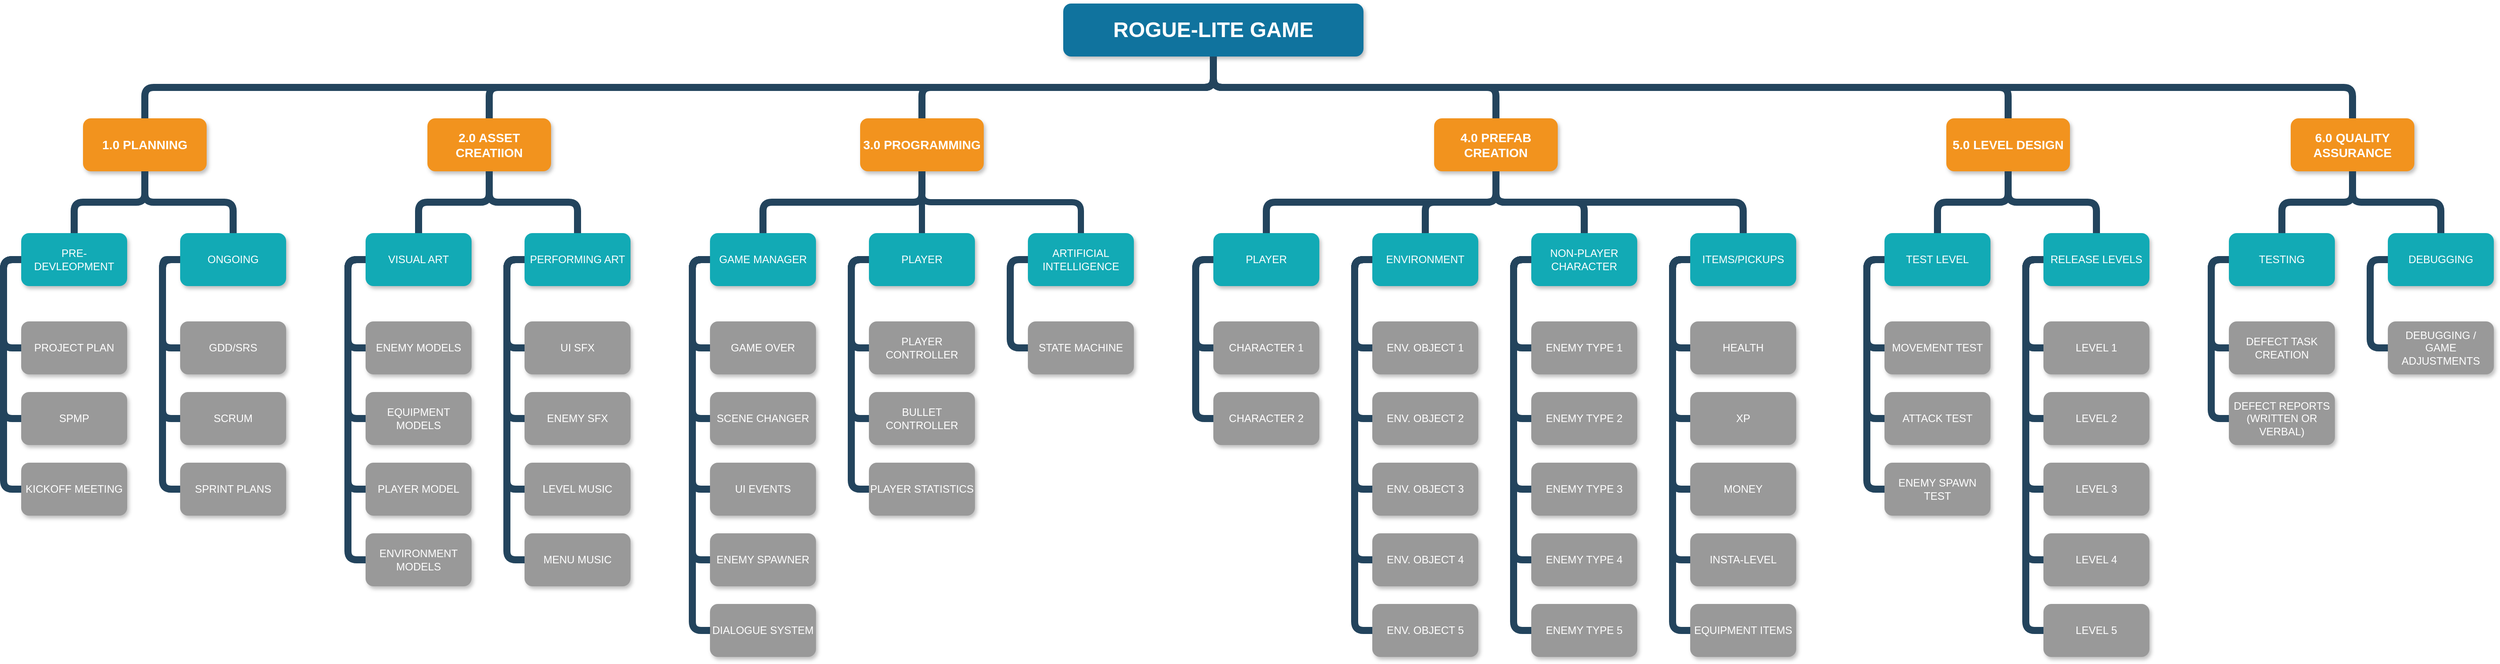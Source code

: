 <mxfile version="20.8.16" type="device"><diagram name="Page-1" id="64c3da0e-402f-94eb-ee01-a36477274f13"><mxGraphModel dx="2868" dy="1688" grid="1" gridSize="10" guides="1" tooltips="1" connect="1" arrows="1" fold="1" page="1" pageScale="1" pageWidth="1169" pageHeight="826" background="none" math="0" shadow="0"><root><mxCell id="0"/><mxCell id="1" parent="0"/><mxCell id="2" value="ROGUE-LITE GAME" style="whiteSpace=wrap;rounded=1;shadow=1;fillColor=#10739E;strokeColor=none;fontColor=#FFFFFF;fontStyle=1;fontSize=24;" parent="1" vertex="1"><mxGeometry x="1270" y="40" width="340" height="60" as="geometry"/></mxCell><mxCell id="3" value="1.0 PLANNING" style="whiteSpace=wrap;rounded=1;fillColor=#F2931E;strokeColor=none;shadow=1;fontColor=#FFFFFF;fontStyle=1;fontSize=14;" parent="1" vertex="1"><mxGeometry x="160" y="170.0" width="140" height="60" as="geometry"/></mxCell><mxCell id="4" value="2.0 ASSET CREATIION" style="whiteSpace=wrap;rounded=1;fillColor=#F2931E;strokeColor=none;shadow=1;fontColor=#FFFFFF;fontStyle=1;fontSize=14;" parent="1" vertex="1"><mxGeometry x="550" y="170.0" width="140" height="60" as="geometry"/></mxCell><mxCell id="5" value="6.0 QUALITY ASSURANCE" style="whiteSpace=wrap;rounded=1;fillColor=#F2931E;strokeColor=none;shadow=1;fontColor=#FFFFFF;fontStyle=1;fontSize=14;" parent="1" vertex="1"><mxGeometry x="2660" y="170.0" width="140" height="60" as="geometry"/></mxCell><mxCell id="6" value="3.0 PROGRAMMING" style="whiteSpace=wrap;rounded=1;fillColor=#F2931E;strokeColor=none;shadow=1;fontColor=#FFFFFF;fontStyle=1;fontSize=14;" parent="1" vertex="1"><mxGeometry x="1040" y="170.0" width="140" height="60" as="geometry"/></mxCell><mxCell id="7" value="4.0 PREFAB CREATION" style="whiteSpace=wrap;rounded=1;fillColor=#F2931E;strokeColor=none;shadow=1;fontColor=#FFFFFF;fontStyle=1;fontSize=14;" parent="1" vertex="1"><mxGeometry x="1690" y="170.0" width="140" height="60" as="geometry"/></mxCell><mxCell id="8" value="5.0 LEVEL DESIGN" style="whiteSpace=wrap;rounded=1;fillColor=#F2931E;strokeColor=none;shadow=1;fontColor=#FFFFFF;fontStyle=1;fontSize=14;" parent="1" vertex="1"><mxGeometry x="2270" y="170.0" width="140" height="60" as="geometry"/></mxCell><mxCell id="10" value="PRE-DEVLEOPMENT" style="whiteSpace=wrap;rounded=1;fillColor=#12AAB5;strokeColor=none;shadow=1;fontColor=#FFFFFF;" parent="1" vertex="1"><mxGeometry x="90" y="300.0" width="120" height="60" as="geometry"/></mxCell><mxCell id="12" value="ONGOING" style="whiteSpace=wrap;rounded=1;fillColor=#12AAB5;strokeColor=none;shadow=1;fontColor=#FFFFFF;" parent="1" vertex="1"><mxGeometry x="270" y="300.0" width="120" height="60" as="geometry"/></mxCell><mxCell id="23" value="PROJECT PLAN" style="whiteSpace=wrap;rounded=1;fillColor=#999999;strokeColor=none;shadow=1;fontColor=#FFFFFF;fontStyle=0;" parent="1" vertex="1"><mxGeometry x="90.0" y="400.0" width="120" height="60" as="geometry"/></mxCell><mxCell id="24" value="SPMP" style="whiteSpace=wrap;rounded=1;fillColor=#999999;strokeColor=none;shadow=1;fontColor=#FFFFFF;fontStyle=0;" parent="1" vertex="1"><mxGeometry x="90.0" y="480.0" width="120" height="60" as="geometry"/></mxCell><mxCell id="25" value="KICKOFF MEETING" style="whiteSpace=wrap;rounded=1;fillColor=#999999;strokeColor=none;shadow=1;fontColor=#FFFFFF;fontStyle=0;" parent="1" vertex="1"><mxGeometry x="90.0" y="560.0" width="120" height="60" as="geometry"/></mxCell><mxCell id="38" value="GDD/SRS" style="whiteSpace=wrap;rounded=1;fillColor=#999999;strokeColor=none;shadow=1;fontColor=#FFFFFF;fontStyle=0;" parent="1" vertex="1"><mxGeometry x="270.0" y="400.0" width="120" height="60" as="geometry"/></mxCell><mxCell id="39" value="SCRUM" style="whiteSpace=wrap;rounded=1;fillColor=#999999;strokeColor=none;shadow=1;fontColor=#FFFFFF;fontStyle=0;" parent="1" vertex="1"><mxGeometry x="270.0" y="480.0" width="120" height="60" as="geometry"/></mxCell><mxCell id="40" value="SPRINT PLANS" style="whiteSpace=wrap;rounded=1;fillColor=#999999;strokeColor=none;shadow=1;fontColor=#FFFFFF;fontStyle=0;" parent="1" vertex="1"><mxGeometry x="270.0" y="560.0" width="120" height="60" as="geometry"/></mxCell><mxCell id="43" value="VISUAL ART" style="whiteSpace=wrap;rounded=1;fillColor=#12AAB5;strokeColor=none;shadow=1;fontColor=#FFFFFF;" parent="1" vertex="1"><mxGeometry x="480.0" y="300.0" width="120" height="60" as="geometry"/></mxCell><mxCell id="44" value="PERFORMING ART" style="whiteSpace=wrap;rounded=1;fillColor=#12AAB5;strokeColor=none;shadow=1;fontColor=#FFFFFF;" parent="1" vertex="1"><mxGeometry x="660.0" y="300.0" width="120" height="60" as="geometry"/></mxCell><mxCell id="45" value="ENEMY MODELS" style="whiteSpace=wrap;rounded=1;fillColor=#999999;strokeColor=none;shadow=1;fontColor=#FFFFFF;fontStyle=0;" parent="1" vertex="1"><mxGeometry x="480.0" y="400.0" width="120" height="60" as="geometry"/></mxCell><mxCell id="46" value="EQUIPMENT MODELS" style="whiteSpace=wrap;rounded=1;fillColor=#999999;strokeColor=none;shadow=1;fontColor=#FFFFFF;fontStyle=0;" parent="1" vertex="1"><mxGeometry x="480.0" y="480.0" width="120" height="60" as="geometry"/></mxCell><mxCell id="47" value="PLAYER MODEL" style="whiteSpace=wrap;rounded=1;fillColor=#999999;strokeColor=none;shadow=1;fontColor=#FFFFFF;fontStyle=0;" parent="1" vertex="1"><mxGeometry x="480.0" y="560.0" width="120" height="60" as="geometry"/></mxCell><mxCell id="48" value="ENVIRONMENT MODELS" style="whiteSpace=wrap;rounded=1;fillColor=#999999;strokeColor=none;shadow=1;fontColor=#FFFFFF;fontStyle=0;" parent="1" vertex="1"><mxGeometry x="480" y="640.0" width="120" height="60" as="geometry"/></mxCell><mxCell id="50" value="UI SFX" style="whiteSpace=wrap;rounded=1;fillColor=#999999;strokeColor=none;shadow=1;fontColor=#FFFFFF;fontStyle=0;" parent="1" vertex="1"><mxGeometry x="660.0" y="400.0" width="120" height="60" as="geometry"/></mxCell><mxCell id="51" value="ENEMY SFX" style="whiteSpace=wrap;rounded=1;fillColor=#999999;strokeColor=none;shadow=1;fontColor=#FFFFFF;fontStyle=0;" parent="1" vertex="1"><mxGeometry x="660.0" y="480.0" width="120" height="60" as="geometry"/></mxCell><mxCell id="52" value="LEVEL MUSIC" style="whiteSpace=wrap;rounded=1;fillColor=#999999;strokeColor=none;shadow=1;fontColor=#FFFFFF;fontStyle=0;" parent="1" vertex="1"><mxGeometry x="660.0" y="560.0" width="120" height="60" as="geometry"/></mxCell><mxCell id="53" value="MENU MUSIC" style="whiteSpace=wrap;rounded=1;fillColor=#999999;strokeColor=none;shadow=1;fontColor=#FFFFFF;fontStyle=0;" parent="1" vertex="1"><mxGeometry x="660.0" y="640.0" width="120" height="60" as="geometry"/></mxCell><mxCell id="103" value="" style="edgeStyle=elbowEdgeStyle;elbow=vertical;rounded=1;fontColor=#000000;endArrow=none;endFill=0;strokeWidth=8;strokeColor=#23445D;" parent="1" source="3" target="10" edge="1"><mxGeometry width="100" height="100" relative="1" as="geometry"><mxPoint x="20" y="290" as="sourcePoint"/><mxPoint x="120" y="190" as="targetPoint"/></mxGeometry></mxCell><mxCell id="104" value="" style="edgeStyle=elbowEdgeStyle;elbow=vertical;rounded=1;fontColor=#000000;endArrow=none;endFill=0;strokeWidth=8;strokeColor=#23445D;" parent="1" source="3" target="12" edge="1"><mxGeometry width="100" height="100" relative="1" as="geometry"><mxPoint x="360" y="290" as="sourcePoint"/><mxPoint x="460" y="190" as="targetPoint"/></mxGeometry></mxCell><mxCell id="105" value="" style="edgeStyle=elbowEdgeStyle;elbow=horizontal;rounded=1;fontColor=#000000;endArrow=none;endFill=0;strokeWidth=8;strokeColor=#23445D;" parent="1" source="10" target="23" edge="1"><mxGeometry width="100" height="100" relative="1" as="geometry"><mxPoint x="30" y="480" as="sourcePoint"/><mxPoint x="130" y="380" as="targetPoint"/><Array as="points"><mxPoint x="70" y="380"/></Array></mxGeometry></mxCell><mxCell id="106" value="" style="edgeStyle=elbowEdgeStyle;elbow=horizontal;rounded=1;fontColor=#000000;endArrow=none;endFill=0;strokeWidth=8;strokeColor=#23445D;" parent="1" source="10" target="24" edge="1"><mxGeometry width="100" height="100" relative="1" as="geometry"><mxPoint x="100" y="340" as="sourcePoint"/><mxPoint x="100" y="440" as="targetPoint"/><Array as="points"><mxPoint x="70" y="400"/></Array></mxGeometry></mxCell><mxCell id="110" value="" style="edgeStyle=elbowEdgeStyle;elbow=horizontal;rounded=1;fontColor=#000000;endArrow=none;endFill=0;strokeWidth=8;strokeColor=#23445D;" parent="1" source="10" target="25" edge="1"><mxGeometry width="100" height="100" relative="1" as="geometry"><mxPoint x="130" y="370" as="sourcePoint"/><mxPoint x="130" y="470" as="targetPoint"/><Array as="points"><mxPoint x="70" y="430"/></Array></mxGeometry></mxCell><mxCell id="111" value="" style="edgeStyle=elbowEdgeStyle;elbow=horizontal;rounded=1;fontColor=#000000;endArrow=none;endFill=0;strokeWidth=8;strokeColor=#23445D;" parent="1" target="38" edge="1"><mxGeometry width="100" height="100" relative="1" as="geometry"><mxPoint x="260" y="330.0" as="sourcePoint"/><mxPoint x="260" y="430.0" as="targetPoint"/><Array as="points"><mxPoint x="250" y="380"/></Array></mxGeometry></mxCell><mxCell id="112" value="" style="edgeStyle=elbowEdgeStyle;elbow=horizontal;rounded=1;fontColor=#000000;endArrow=none;endFill=0;strokeWidth=8;strokeColor=#23445D;" parent="1" source="12" target="39" edge="1"><mxGeometry width="100" height="100" relative="1" as="geometry"><mxPoint x="260" y="330.0" as="sourcePoint"/><mxPoint x="260" y="510.0" as="targetPoint"/><Array as="points"><mxPoint x="250" y="420"/></Array></mxGeometry></mxCell><mxCell id="115" value="" style="edgeStyle=elbowEdgeStyle;elbow=horizontal;rounded=1;fontColor=#000000;endArrow=none;endFill=0;strokeWidth=8;strokeColor=#23445D;" parent="1" source="12" target="40" edge="1"><mxGeometry width="100" height="100" relative="1" as="geometry"><mxPoint x="260" y="330.0" as="sourcePoint"/><mxPoint x="260" y="590.0" as="targetPoint"/><Array as="points"><mxPoint x="250" y="460"/></Array></mxGeometry></mxCell><mxCell id="116" value="" style="edgeStyle=elbowEdgeStyle;elbow=vertical;rounded=1;fontColor=#000000;endArrow=none;endFill=0;strokeWidth=8;strokeColor=#23445D;" parent="1" source="4" target="43" edge="1"><mxGeometry width="100" height="100" relative="1" as="geometry"><mxPoint x="260" y="240.0" as="sourcePoint"/><mxPoint x="160" y="310" as="targetPoint"/></mxGeometry></mxCell><mxCell id="117" value="" style="edgeStyle=elbowEdgeStyle;elbow=vertical;rounded=1;fontColor=#000000;endArrow=none;endFill=0;strokeWidth=8;strokeColor=#23445D;" parent="1" source="4" target="44" edge="1"><mxGeometry width="100" height="100" relative="1" as="geometry"><mxPoint x="260" y="240.0" as="sourcePoint"/><mxPoint x="360" y="310" as="targetPoint"/></mxGeometry></mxCell><mxCell id="118" value="" style="edgeStyle=elbowEdgeStyle;elbow=horizontal;rounded=1;fontColor=#000000;endArrow=none;endFill=0;strokeWidth=8;strokeColor=#23445D;" parent="1" source="43" target="45" edge="1"><mxGeometry width="100" height="100" relative="1" as="geometry"><mxPoint x="460" y="330.0" as="sourcePoint"/><mxPoint x="470.0" y="430" as="targetPoint"/><Array as="points"><mxPoint x="460" y="380"/></Array></mxGeometry></mxCell><mxCell id="119" value="" style="edgeStyle=elbowEdgeStyle;elbow=horizontal;rounded=1;fontColor=#000000;endArrow=none;endFill=0;strokeWidth=8;strokeColor=#23445D;" parent="1" source="43" target="46" edge="1"><mxGeometry width="100" height="100" relative="1" as="geometry"><mxPoint x="470" y="330" as="sourcePoint"/><mxPoint x="470.0" y="510" as="targetPoint"/><Array as="points"><mxPoint x="460" y="420"/></Array></mxGeometry></mxCell><mxCell id="121" value="" style="edgeStyle=elbowEdgeStyle;elbow=horizontal;rounded=1;fontColor=#000000;endArrow=none;endFill=0;strokeWidth=8;strokeColor=#23445D;" parent="1" source="43" target="48" edge="1"><mxGeometry width="100" height="100" relative="1" as="geometry"><mxPoint x="470" y="330" as="sourcePoint"/><mxPoint x="470" y="670" as="targetPoint"/><Array as="points"><mxPoint x="460" y="500"/></Array></mxGeometry></mxCell><mxCell id="122" value="" style="edgeStyle=elbowEdgeStyle;elbow=horizontal;rounded=1;fontColor=#000000;endArrow=none;endFill=0;strokeWidth=8;strokeColor=#23445D;" parent="1" source="43" target="47" edge="1"><mxGeometry width="100" height="100" relative="1" as="geometry"><mxPoint x="470" y="330" as="sourcePoint"/><mxPoint x="470.0" y="590" as="targetPoint"/><Array as="points"><mxPoint x="460" y="470"/></Array></mxGeometry></mxCell><mxCell id="123" value="" style="edgeStyle=elbowEdgeStyle;elbow=horizontal;rounded=1;fontColor=#000000;endArrow=none;endFill=0;strokeWidth=8;strokeColor=#23445D;" parent="1" source="44" target="50" edge="1"><mxGeometry width="100" height="100" relative="1" as="geometry"><mxPoint x="630" y="330.0" as="sourcePoint"/><mxPoint x="640.0" y="430" as="targetPoint"/><Array as="points"><mxPoint x="640" y="380"/></Array></mxGeometry></mxCell><mxCell id="124" value="" style="edgeStyle=elbowEdgeStyle;elbow=horizontal;rounded=1;fontColor=#000000;endArrow=none;endFill=0;strokeWidth=8;strokeColor=#23445D;" parent="1" source="44" target="51" edge="1"><mxGeometry width="100" height="100" relative="1" as="geometry"><mxPoint x="640" y="330" as="sourcePoint"/><mxPoint x="640.0" y="510" as="targetPoint"/><Array as="points"><mxPoint x="640" y="420"/></Array></mxGeometry></mxCell><mxCell id="126" value="" style="edgeStyle=elbowEdgeStyle;elbow=horizontal;rounded=1;fontColor=#000000;endArrow=none;endFill=0;strokeWidth=8;strokeColor=#23445D;" parent="1" source="44" target="53" edge="1"><mxGeometry width="100" height="100" relative="1" as="geometry"><mxPoint x="640" y="330" as="sourcePoint"/><mxPoint x="640" y="670" as="targetPoint"/><Array as="points"><mxPoint x="640" y="500"/></Array></mxGeometry></mxCell><mxCell id="127" value="" style="edgeStyle=elbowEdgeStyle;elbow=horizontal;rounded=1;fontColor=#000000;endArrow=none;endFill=0;strokeWidth=8;strokeColor=#23445D;" parent="1" source="44" target="52" edge="1"><mxGeometry width="100" height="100" relative="1" as="geometry"><mxPoint x="640" y="330" as="sourcePoint"/><mxPoint x="640.0" y="590" as="targetPoint"/><Array as="points"><mxPoint x="640" y="470"/></Array></mxGeometry></mxCell><mxCell id="133" value="GAME MANAGER" style="whiteSpace=wrap;rounded=1;fillColor=#12AAB5;strokeColor=none;shadow=1;fontColor=#FFFFFF;" parent="1" vertex="1"><mxGeometry x="870.0" y="300.0" width="120" height="60" as="geometry"/></mxCell><mxCell id="134" value="PLAYER" style="whiteSpace=wrap;rounded=1;fillColor=#12AAB5;strokeColor=none;shadow=1;fontColor=#FFFFFF;" parent="1" vertex="1"><mxGeometry x="1440.0" y="300.0" width="120" height="60" as="geometry"/></mxCell><mxCell id="135" value="GAME OVER" style="whiteSpace=wrap;rounded=1;fillColor=#999999;strokeColor=none;shadow=1;fontColor=#FFFFFF;fontStyle=0;" parent="1" vertex="1"><mxGeometry x="870.0" y="400.0" width="120" height="60" as="geometry"/></mxCell><mxCell id="136" value="SCENE CHANGER" style="whiteSpace=wrap;rounded=1;fillColor=#999999;strokeColor=none;shadow=1;fontColor=#FFFFFF;fontStyle=0;" parent="1" vertex="1"><mxGeometry x="870.0" y="480.0" width="120" height="60" as="geometry"/></mxCell><mxCell id="137" value="UI EVENTS" style="whiteSpace=wrap;rounded=1;fillColor=#999999;strokeColor=none;shadow=1;fontColor=#FFFFFF;fontStyle=0;" parent="1" vertex="1"><mxGeometry x="870.0" y="560.0" width="120" height="60" as="geometry"/></mxCell><mxCell id="138" value="ENEMY SPAWNER" style="whiteSpace=wrap;rounded=1;fillColor=#999999;strokeColor=none;shadow=1;fontColor=#FFFFFF;fontStyle=0;" parent="1" vertex="1"><mxGeometry x="870" y="640.0" width="120" height="60" as="geometry"/></mxCell><mxCell id="140" value="CHARACTER 1" style="whiteSpace=wrap;rounded=1;fillColor=#999999;strokeColor=none;shadow=1;fontColor=#FFFFFF;fontStyle=0;" parent="1" vertex="1"><mxGeometry x="1440.0" y="400.0" width="120" height="60" as="geometry"/></mxCell><mxCell id="141" value="CHARACTER 2" style="whiteSpace=wrap;rounded=1;fillColor=#999999;strokeColor=none;shadow=1;fontColor=#FFFFFF;fontStyle=0;" parent="1" vertex="1"><mxGeometry x="1440.0" y="480.0" width="120" height="60" as="geometry"/></mxCell><mxCell id="145" value="" style="edgeStyle=orthogonalEdgeStyle;elbow=horizontal;rounded=1;fontColor=#000000;endArrow=none;endFill=0;strokeWidth=8;strokeColor=#23445D;" parent="1" source="133" target="135" edge="1"><mxGeometry width="100" height="100" relative="1" as="geometry"><mxPoint x="850" y="330.0" as="sourcePoint"/><mxPoint x="860.0" y="430" as="targetPoint"/><Array as="points"><mxPoint x="850" y="330"/><mxPoint x="850" y="430"/></Array></mxGeometry></mxCell><mxCell id="146" value="" style="edgeStyle=orthogonalEdgeStyle;elbow=horizontal;rounded=1;fontColor=#000000;endArrow=none;endFill=0;strokeWidth=8;strokeColor=#23445D;" parent="1" source="133" target="136" edge="1"><mxGeometry width="100" height="100" relative="1" as="geometry"><mxPoint x="860" y="330" as="sourcePoint"/><mxPoint x="860.0" y="510" as="targetPoint"/><Array as="points"><mxPoint x="850" y="330"/><mxPoint x="850" y="510"/></Array></mxGeometry></mxCell><mxCell id="148" value="" style="edgeStyle=orthogonalEdgeStyle;elbow=horizontal;rounded=1;fontColor=#000000;endArrow=none;endFill=0;strokeWidth=8;strokeColor=#23445D;" parent="1" source="133" target="138" edge="1"><mxGeometry width="100" height="100" relative="1" as="geometry"><mxPoint x="860" y="330" as="sourcePoint"/><mxPoint x="860" y="670" as="targetPoint"/><Array as="points"><mxPoint x="850" y="330"/><mxPoint x="850" y="670"/></Array></mxGeometry></mxCell><mxCell id="149" value="" style="edgeStyle=orthogonalEdgeStyle;elbow=horizontal;rounded=1;fontColor=#000000;endArrow=none;endFill=0;strokeWidth=8;strokeColor=#23445D;" parent="1" source="133" target="137" edge="1"><mxGeometry width="100" height="100" relative="1" as="geometry"><mxPoint x="860" y="330" as="sourcePoint"/><mxPoint x="860.0" y="590" as="targetPoint"/><Array as="points"><mxPoint x="850" y="330"/><mxPoint x="850" y="590"/></Array></mxGeometry></mxCell><mxCell id="150" value="" style="edgeStyle=elbowEdgeStyle;elbow=horizontal;rounded=1;fontColor=#000000;endArrow=none;endFill=0;strokeWidth=8;strokeColor=#23445D;" parent="1" source="134" target="140" edge="1"><mxGeometry width="100" height="100" relative="1" as="geometry"><mxPoint x="1410" y="330.0" as="sourcePoint"/><mxPoint x="1420.0" y="430" as="targetPoint"/><Array as="points"><mxPoint x="1420" y="380"/></Array></mxGeometry></mxCell><mxCell id="151" value="" style="edgeStyle=elbowEdgeStyle;elbow=horizontal;rounded=1;fontColor=#000000;endArrow=none;endFill=0;strokeWidth=8;strokeColor=#23445D;" parent="1" source="134" target="141" edge="1"><mxGeometry width="100" height="100" relative="1" as="geometry"><mxPoint x="1420" y="330" as="sourcePoint"/><mxPoint x="1420.0" y="510" as="targetPoint"/><Array as="points"><mxPoint x="1420" y="420"/></Array></mxGeometry></mxCell><mxCell id="155" value="ENVIRONMENT" style="whiteSpace=wrap;rounded=1;fillColor=#12AAB5;strokeColor=none;shadow=1;fontColor=#FFFFFF;" parent="1" vertex="1"><mxGeometry x="1620.0" y="300.0" width="120" height="60" as="geometry"/></mxCell><mxCell id="156" value="NON-PLAYER CHARACTER" style="whiteSpace=wrap;rounded=1;fillColor=#12AAB5;strokeColor=none;shadow=1;fontColor=#FFFFFF;" parent="1" vertex="1"><mxGeometry x="1800.0" y="300.0" width="120" height="60" as="geometry"/></mxCell><mxCell id="157" value="ENV. OBJECT 1" style="whiteSpace=wrap;rounded=1;fillColor=#999999;strokeColor=none;shadow=1;fontColor=#FFFFFF;fontStyle=0;" parent="1" vertex="1"><mxGeometry x="1620.0" y="400.0" width="120" height="60" as="geometry"/></mxCell><mxCell id="158" value="ENV. OBJECT 2" style="whiteSpace=wrap;rounded=1;fillColor=#999999;strokeColor=none;shadow=1;fontColor=#FFFFFF;fontStyle=0;" parent="1" vertex="1"><mxGeometry x="1620" y="480.0" width="120" height="60" as="geometry"/></mxCell><mxCell id="159" value="ENV. OBJECT 3" style="whiteSpace=wrap;rounded=1;fillColor=#999999;strokeColor=none;shadow=1;fontColor=#FFFFFF;fontStyle=0;" parent="1" vertex="1"><mxGeometry x="1620.0" y="560.0" width="120" height="60" as="geometry"/></mxCell><mxCell id="160" value="ENV. OBJECT 4" style="whiteSpace=wrap;rounded=1;fillColor=#999999;strokeColor=none;shadow=1;fontColor=#FFFFFF;fontStyle=0;" parent="1" vertex="1"><mxGeometry x="1620" y="640.0" width="120" height="60" as="geometry"/></mxCell><mxCell id="161" value="ENV. OBJECT 5" style="whiteSpace=wrap;rounded=1;fillColor=#999999;strokeColor=none;shadow=1;fontColor=#FFFFFF;fontStyle=0;" parent="1" vertex="1"><mxGeometry x="1620" y="720.0" width="120" height="60" as="geometry"/></mxCell><mxCell id="162" value="ENEMY TYPE 1" style="whiteSpace=wrap;rounded=1;fillColor=#999999;strokeColor=none;shadow=1;fontColor=#FFFFFF;fontStyle=0;" parent="1" vertex="1"><mxGeometry x="1800.0" y="400.0" width="120" height="60" as="geometry"/></mxCell><mxCell id="163" value="ENEMY TYPE 2" style="whiteSpace=wrap;rounded=1;fillColor=#999999;strokeColor=none;shadow=1;fontColor=#FFFFFF;fontStyle=0;" parent="1" vertex="1"><mxGeometry x="1800.0" y="480.0" width="120" height="60" as="geometry"/></mxCell><mxCell id="164" value="ENEMY TYPE 3" style="whiteSpace=wrap;rounded=1;fillColor=#999999;strokeColor=none;shadow=1;fontColor=#FFFFFF;fontStyle=0;" parent="1" vertex="1"><mxGeometry x="1800.0" y="560.0" width="120" height="60" as="geometry"/></mxCell><mxCell id="165" value="ENEMY TYPE 4" style="whiteSpace=wrap;rounded=1;fillColor=#999999;strokeColor=none;shadow=1;fontColor=#FFFFFF;fontStyle=0;" parent="1" vertex="1"><mxGeometry x="1800.0" y="640.0" width="120" height="60" as="geometry"/></mxCell><mxCell id="166" value="ENEMY TYPE 5" style="whiteSpace=wrap;rounded=1;fillColor=#999999;strokeColor=none;shadow=1;fontColor=#FFFFFF;fontStyle=0;" parent="1" vertex="1"><mxGeometry x="1800.0" y="720.0" width="120" height="60" as="geometry"/></mxCell><mxCell id="167" value="" style="edgeStyle=elbowEdgeStyle;elbow=horizontal;rounded=1;fontColor=#000000;endArrow=none;endFill=0;strokeWidth=8;strokeColor=#23445D;" parent="1" source="155" target="157" edge="1"><mxGeometry width="100" height="100" relative="1" as="geometry"><mxPoint x="1600" y="330.0" as="sourcePoint"/><mxPoint x="1610.0" y="430.0" as="targetPoint"/><Array as="points"><mxPoint x="1600" y="380.0"/></Array></mxGeometry></mxCell><mxCell id="168" value="" style="edgeStyle=elbowEdgeStyle;elbow=horizontal;rounded=1;fontColor=#000000;endArrow=none;endFill=0;strokeWidth=8;strokeColor=#23445D;" parent="1" source="155" target="158" edge="1"><mxGeometry width="100" height="100" relative="1" as="geometry"><mxPoint x="1610" y="330.0" as="sourcePoint"/><mxPoint x="1610.0" y="510.0" as="targetPoint"/><Array as="points"><mxPoint x="1600" y="420.0"/></Array></mxGeometry></mxCell><mxCell id="169" value="" style="edgeStyle=elbowEdgeStyle;elbow=horizontal;rounded=1;fontColor=#000000;endArrow=none;endFill=0;strokeWidth=8;strokeColor=#23445D;" parent="1" source="155" target="161" edge="1"><mxGeometry width="100" height="100" relative="1" as="geometry"><mxPoint x="1610" y="330.0" as="sourcePoint"/><mxPoint x="1610" y="750.0" as="targetPoint"/><Array as="points"><mxPoint x="1600" y="550.0"/></Array></mxGeometry></mxCell><mxCell id="170" value="" style="edgeStyle=elbowEdgeStyle;elbow=horizontal;rounded=1;fontColor=#000000;endArrow=none;endFill=0;strokeWidth=8;strokeColor=#23445D;" parent="1" source="155" target="160" edge="1"><mxGeometry width="100" height="100" relative="1" as="geometry"><mxPoint x="1610" y="330.0" as="sourcePoint"/><mxPoint x="1610" y="670.0" as="targetPoint"/><Array as="points"><mxPoint x="1600" y="500.0"/></Array></mxGeometry></mxCell><mxCell id="171" value="" style="edgeStyle=elbowEdgeStyle;elbow=horizontal;rounded=1;fontColor=#000000;endArrow=none;endFill=0;strokeWidth=8;strokeColor=#23445D;" parent="1" source="155" target="159" edge="1"><mxGeometry width="100" height="100" relative="1" as="geometry"><mxPoint x="1610" y="330.0" as="sourcePoint"/><mxPoint x="1610.0" y="590.0" as="targetPoint"/><Array as="points"><mxPoint x="1600" y="470.0"/></Array></mxGeometry></mxCell><mxCell id="172" value="" style="edgeStyle=elbowEdgeStyle;elbow=horizontal;rounded=1;fontColor=#000000;endArrow=none;endFill=0;strokeWidth=8;strokeColor=#23445D;" parent="1" source="156" target="162" edge="1"><mxGeometry width="100" height="100" relative="1" as="geometry"><mxPoint x="1770" y="330.0" as="sourcePoint"/><mxPoint x="1780.0" y="430.0" as="targetPoint"/><Array as="points"><mxPoint x="1780" y="380.0"/></Array></mxGeometry></mxCell><mxCell id="173" value="" style="edgeStyle=elbowEdgeStyle;elbow=horizontal;rounded=1;fontColor=#000000;endArrow=none;endFill=0;strokeWidth=8;strokeColor=#23445D;" parent="1" source="156" target="163" edge="1"><mxGeometry width="100" height="100" relative="1" as="geometry"><mxPoint x="1780" y="330.0" as="sourcePoint"/><mxPoint x="1780.0" y="510.0" as="targetPoint"/><Array as="points"><mxPoint x="1780" y="420.0"/></Array></mxGeometry></mxCell><mxCell id="174" value="" style="edgeStyle=elbowEdgeStyle;elbow=horizontal;rounded=1;fontColor=#000000;endArrow=none;endFill=0;strokeWidth=8;strokeColor=#23445D;" parent="1" source="156" target="166" edge="1"><mxGeometry width="100" height="100" relative="1" as="geometry"><mxPoint x="1780" y="330.0" as="sourcePoint"/><mxPoint x="1780" y="750.0" as="targetPoint"/><Array as="points"><mxPoint x="1780" y="540.0"/></Array></mxGeometry></mxCell><mxCell id="175" value="" style="edgeStyle=elbowEdgeStyle;elbow=horizontal;rounded=1;fontColor=#000000;endArrow=none;endFill=0;strokeWidth=8;strokeColor=#23445D;" parent="1" source="156" target="165" edge="1"><mxGeometry width="100" height="100" relative="1" as="geometry"><mxPoint x="1780" y="330.0" as="sourcePoint"/><mxPoint x="1780" y="670.0" as="targetPoint"/><Array as="points"><mxPoint x="1780" y="500.0"/></Array></mxGeometry></mxCell><mxCell id="176" value="" style="edgeStyle=elbowEdgeStyle;elbow=horizontal;rounded=1;fontColor=#000000;endArrow=none;endFill=0;strokeWidth=8;strokeColor=#23445D;" parent="1" source="156" target="164" edge="1"><mxGeometry width="100" height="100" relative="1" as="geometry"><mxPoint x="1780" y="330.0" as="sourcePoint"/><mxPoint x="1780.0" y="590.0" as="targetPoint"/><Array as="points"><mxPoint x="1780" y="470.0"/></Array></mxGeometry></mxCell><mxCell id="177" value="ITEMS/PICKUPS" style="whiteSpace=wrap;rounded=1;fillColor=#12AAB5;strokeColor=none;shadow=1;fontColor=#FFFFFF;" parent="1" vertex="1"><mxGeometry x="1980.0" y="300.0" width="120" height="60" as="geometry"/></mxCell><mxCell id="178" value="TEST LEVEL" style="whiteSpace=wrap;rounded=1;fillColor=#12AAB5;strokeColor=none;shadow=1;fontColor=#FFFFFF;" parent="1" vertex="1"><mxGeometry x="2200" y="300.0" width="120" height="60" as="geometry"/></mxCell><mxCell id="179" value="HEALTH" style="whiteSpace=wrap;rounded=1;fillColor=#999999;strokeColor=none;shadow=1;fontColor=#FFFFFF;fontStyle=0;" parent="1" vertex="1"><mxGeometry x="1980.0" y="400.0" width="120" height="60" as="geometry"/></mxCell><mxCell id="180" value="XP" style="whiteSpace=wrap;rounded=1;fillColor=#999999;strokeColor=none;shadow=1;fontColor=#FFFFFF;fontStyle=0;" parent="1" vertex="1"><mxGeometry x="1980" y="480.0" width="120" height="60" as="geometry"/></mxCell><mxCell id="181" value="MONEY" style="whiteSpace=wrap;rounded=1;fillColor=#999999;strokeColor=none;shadow=1;fontColor=#FFFFFF;fontStyle=0;" parent="1" vertex="1"><mxGeometry x="1980.0" y="560.0" width="120" height="60" as="geometry"/></mxCell><mxCell id="182" value="INSTA-LEVEL" style="whiteSpace=wrap;rounded=1;fillColor=#999999;strokeColor=none;shadow=1;fontColor=#FFFFFF;fontStyle=0;" parent="1" vertex="1"><mxGeometry x="1980" y="640.0" width="120" height="60" as="geometry"/></mxCell><mxCell id="183" value="EQUIPMENT ITEMS" style="whiteSpace=wrap;rounded=1;fillColor=#999999;strokeColor=none;shadow=1;fontColor=#FFFFFF;fontStyle=0;" parent="1" vertex="1"><mxGeometry x="1980" y="720.0" width="120" height="60" as="geometry"/></mxCell><mxCell id="184" value="MOVEMENT TEST" style="whiteSpace=wrap;rounded=1;fillColor=#999999;strokeColor=none;shadow=1;fontColor=#FFFFFF;fontStyle=0;" parent="1" vertex="1"><mxGeometry x="2200.0" y="400.0" width="120" height="60" as="geometry"/></mxCell><mxCell id="185" value="ATTACK TEST" style="whiteSpace=wrap;rounded=1;fillColor=#999999;strokeColor=none;shadow=1;fontColor=#FFFFFF;fontStyle=0;" parent="1" vertex="1"><mxGeometry x="2200.0" y="480.0" width="120" height="60" as="geometry"/></mxCell><mxCell id="186" value="ENEMY SPAWN TEST" style="whiteSpace=wrap;rounded=1;fillColor=#999999;strokeColor=none;shadow=1;fontColor=#FFFFFF;fontStyle=0;" parent="1" vertex="1"><mxGeometry x="2200.0" y="560.0" width="120" height="60" as="geometry"/></mxCell><mxCell id="189" value="" style="edgeStyle=elbowEdgeStyle;elbow=horizontal;rounded=1;fontColor=#000000;endArrow=none;endFill=0;strokeWidth=8;strokeColor=#23445D;" parent="1" source="177" target="179" edge="1"><mxGeometry width="100" height="100" relative="1" as="geometry"><mxPoint x="1960" y="330.0" as="sourcePoint"/><mxPoint x="1970.0" y="430.0" as="targetPoint"/><Array as="points"><mxPoint x="1960" y="380.0"/></Array></mxGeometry></mxCell><mxCell id="190" value="" style="edgeStyle=elbowEdgeStyle;elbow=horizontal;rounded=1;fontColor=#000000;endArrow=none;endFill=0;strokeWidth=8;strokeColor=#23445D;" parent="1" source="177" target="180" edge="1"><mxGeometry width="100" height="100" relative="1" as="geometry"><mxPoint x="1970" y="330.0" as="sourcePoint"/><mxPoint x="1970.0" y="510.0" as="targetPoint"/><Array as="points"><mxPoint x="1960" y="420.0"/></Array></mxGeometry></mxCell><mxCell id="191" value="" style="edgeStyle=elbowEdgeStyle;elbow=horizontal;rounded=1;fontColor=#000000;endArrow=none;endFill=0;strokeWidth=8;strokeColor=#23445D;" parent="1" source="177" target="183" edge="1"><mxGeometry width="100" height="100" relative="1" as="geometry"><mxPoint x="1970" y="330.0" as="sourcePoint"/><mxPoint x="1970" y="750.0" as="targetPoint"/><Array as="points"><mxPoint x="1960" y="550.0"/></Array></mxGeometry></mxCell><mxCell id="192" value="" style="edgeStyle=elbowEdgeStyle;elbow=horizontal;rounded=1;fontColor=#000000;endArrow=none;endFill=0;strokeWidth=8;strokeColor=#23445D;" parent="1" source="177" target="182" edge="1"><mxGeometry width="100" height="100" relative="1" as="geometry"><mxPoint x="1970" y="330.0" as="sourcePoint"/><mxPoint x="1970" y="670.0" as="targetPoint"/><Array as="points"><mxPoint x="1960" y="500.0"/></Array></mxGeometry></mxCell><mxCell id="193" value="" style="edgeStyle=elbowEdgeStyle;elbow=horizontal;rounded=1;fontColor=#000000;endArrow=none;endFill=0;strokeWidth=8;strokeColor=#23445D;" parent="1" source="177" target="181" edge="1"><mxGeometry width="100" height="100" relative="1" as="geometry"><mxPoint x="1970" y="330.0" as="sourcePoint"/><mxPoint x="1970.0" y="590.0" as="targetPoint"/><Array as="points"><mxPoint x="1960" y="470.0"/></Array></mxGeometry></mxCell><mxCell id="194" value="" style="edgeStyle=elbowEdgeStyle;elbow=horizontal;rounded=1;fontColor=#000000;endArrow=none;endFill=0;strokeWidth=8;strokeColor=#23445D;" parent="1" source="178" target="184" edge="1"><mxGeometry width="100" height="100" relative="1" as="geometry"><mxPoint x="2170" y="330.0" as="sourcePoint"/><mxPoint x="2180.0" y="430.0" as="targetPoint"/><Array as="points"><mxPoint x="2180" y="380.0"/></Array></mxGeometry></mxCell><mxCell id="195" value="" style="edgeStyle=elbowEdgeStyle;elbow=horizontal;rounded=1;fontColor=#000000;endArrow=none;endFill=0;strokeWidth=8;strokeColor=#23445D;" parent="1" source="178" target="185" edge="1"><mxGeometry width="100" height="100" relative="1" as="geometry"><mxPoint x="2180" y="330.0" as="sourcePoint"/><mxPoint x="2180" y="510.0" as="targetPoint"/><Array as="points"><mxPoint x="2180" y="420.0"/></Array></mxGeometry></mxCell><mxCell id="198" value="" style="edgeStyle=elbowEdgeStyle;elbow=horizontal;rounded=1;fontColor=#000000;endArrow=none;endFill=0;strokeWidth=8;strokeColor=#23445D;" parent="1" source="178" target="186" edge="1"><mxGeometry width="100" height="100" relative="1" as="geometry"><mxPoint x="2180" y="330.0" as="sourcePoint"/><mxPoint x="2180" y="590.0" as="targetPoint"/><Array as="points"><mxPoint x="2180" y="470.0"/></Array></mxGeometry></mxCell><mxCell id="199" value="TESTING" style="whiteSpace=wrap;rounded=1;fillColor=#12AAB5;strokeColor=none;shadow=1;fontColor=#FFFFFF;" parent="1" vertex="1"><mxGeometry x="2590" y="300.0" width="120" height="60" as="geometry"/></mxCell><mxCell id="200" value="DEBUGGING" style="whiteSpace=wrap;rounded=1;fillColor=#12AAB5;strokeColor=none;shadow=1;fontColor=#FFFFFF;" parent="1" vertex="1"><mxGeometry x="2770" y="300.0" width="120" height="60" as="geometry"/></mxCell><mxCell id="201" value="DEFECT TASK CREATION" style="whiteSpace=wrap;rounded=1;fillColor=#999999;strokeColor=none;shadow=1;fontColor=#FFFFFF;fontStyle=0;" parent="1" vertex="1"><mxGeometry x="2590" y="400.0" width="120" height="60" as="geometry"/></mxCell><mxCell id="202" value="DEFECT REPORTS (WRITTEN OR VERBAL)" style="whiteSpace=wrap;rounded=1;fillColor=#999999;strokeColor=none;shadow=1;fontColor=#FFFFFF;fontStyle=0;" parent="1" vertex="1"><mxGeometry x="2590" y="480.0" width="120" height="60" as="geometry"/></mxCell><mxCell id="206" value="DEBUGGING / GAME ADJUSTMENTS" style="whiteSpace=wrap;rounded=1;fillColor=#999999;strokeColor=none;shadow=1;fontColor=#FFFFFF;fontStyle=0;" parent="1" vertex="1"><mxGeometry x="2770.0" y="400.0" width="120" height="60" as="geometry"/></mxCell><mxCell id="211" value="" style="edgeStyle=elbowEdgeStyle;elbow=horizontal;rounded=1;fontColor=#000000;endArrow=none;endFill=0;strokeWidth=8;strokeColor=#23445D;" parent="1" source="199" target="201" edge="1"><mxGeometry width="100" height="100" relative="1" as="geometry"><mxPoint x="2570" y="330.0" as="sourcePoint"/><mxPoint x="2580.0" y="430.0" as="targetPoint"/><Array as="points"><mxPoint x="2570" y="380.0"/></Array></mxGeometry></mxCell><mxCell id="212" value="" style="edgeStyle=elbowEdgeStyle;elbow=horizontal;rounded=1;fontColor=#000000;endArrow=none;endFill=0;strokeWidth=8;strokeColor=#23445D;" parent="1" source="199" target="202" edge="1"><mxGeometry width="100" height="100" relative="1" as="geometry"><mxPoint x="2580" y="330.0" as="sourcePoint"/><mxPoint x="2580" y="510.0" as="targetPoint"/><Array as="points"><mxPoint x="2570" y="420.0"/></Array></mxGeometry></mxCell><mxCell id="216" value="" style="edgeStyle=elbowEdgeStyle;elbow=horizontal;rounded=1;fontColor=#000000;endArrow=none;endFill=0;strokeWidth=8;strokeColor=#23445D;" parent="1" source="200" target="206" edge="1"><mxGeometry width="100" height="100" relative="1" as="geometry"><mxPoint x="2740" y="330.0" as="sourcePoint"/><mxPoint x="2750.0" y="430.0" as="targetPoint"/><Array as="points"><mxPoint x="2750" y="380.0"/></Array></mxGeometry></mxCell><mxCell id="221" value="" style="edgeStyle=elbowEdgeStyle;elbow=vertical;rounded=1;fontColor=#000000;endArrow=none;endFill=0;strokeWidth=8;strokeColor=#23445D;" parent="1" source="6" target="133" edge="1"><mxGeometry width="100" height="100" relative="1" as="geometry"><mxPoint x="900" y="270" as="sourcePoint"/><mxPoint x="1000" y="170" as="targetPoint"/></mxGeometry></mxCell><mxCell id="222" value="" style="edgeStyle=elbowEdgeStyle;elbow=vertical;rounded=1;fontColor=#000000;endArrow=none;endFill=0;strokeWidth=8;strokeColor=#23445D;exitX=0.5;exitY=1;exitDx=0;exitDy=0;" parent="1" source="7" target="134" edge="1"><mxGeometry width="100" height="100" relative="1" as="geometry"><mxPoint x="1450" y="280" as="sourcePoint"/><mxPoint x="1550" y="180" as="targetPoint"/></mxGeometry></mxCell><mxCell id="223" value="" style="edgeStyle=elbowEdgeStyle;elbow=vertical;rounded=1;fontColor=#000000;endArrow=none;endFill=0;strokeWidth=8;strokeColor=#23445D;" parent="1" source="7" target="155" edge="1"><mxGeometry width="100" height="100" relative="1" as="geometry"><mxPoint x="1760" y="300" as="sourcePoint"/><mxPoint x="1660" y="190" as="targetPoint"/></mxGeometry></mxCell><mxCell id="224" value="" style="edgeStyle=elbowEdgeStyle;elbow=vertical;rounded=1;fontColor=#000000;endArrow=none;endFill=0;strokeWidth=8;strokeColor=#23445D;" parent="1" source="7" target="156" edge="1"><mxGeometry width="100" height="100" relative="1" as="geometry"><mxPoint x="1850" y="290" as="sourcePoint"/><mxPoint x="1950" y="190" as="targetPoint"/></mxGeometry></mxCell><mxCell id="225" value="" style="edgeStyle=elbowEdgeStyle;elbow=vertical;rounded=1;fontColor=#000000;endArrow=none;endFill=0;strokeWidth=8;strokeColor=#23445D;exitX=0.5;exitY=1;exitDx=0;exitDy=0;" parent="1" source="7" target="177" edge="1"><mxGeometry width="100" height="100" relative="1" as="geometry"><mxPoint x="1970" y="290" as="sourcePoint"/><mxPoint x="2070" y="190" as="targetPoint"/></mxGeometry></mxCell><mxCell id="226" value="" style="edgeStyle=elbowEdgeStyle;elbow=vertical;rounded=1;fontColor=#000000;endArrow=none;endFill=0;strokeWidth=8;strokeColor=#23445D;" parent="1" source="8" target="178" edge="1"><mxGeometry width="100" height="100" relative="1" as="geometry"><mxPoint x="2230" y="290" as="sourcePoint"/><mxPoint x="2330" y="190" as="targetPoint"/></mxGeometry></mxCell><mxCell id="227" value="" style="edgeStyle=elbowEdgeStyle;elbow=vertical;rounded=1;fontColor=#000000;endArrow=none;endFill=0;strokeWidth=8;strokeColor=#23445D;" parent="1" source="5" target="199" edge="1"><mxGeometry width="100" height="100" relative="1" as="geometry"><mxPoint x="2550" y="290" as="sourcePoint"/><mxPoint x="2650" y="190" as="targetPoint"/></mxGeometry></mxCell><mxCell id="228" value="" style="edgeStyle=elbowEdgeStyle;elbow=vertical;rounded=1;fontColor=#000000;endArrow=none;endFill=0;strokeWidth=8;strokeColor=#23445D;" parent="1" source="5" target="200" edge="1"><mxGeometry width="100" height="100" relative="1" as="geometry"><mxPoint x="2810" y="290" as="sourcePoint"/><mxPoint x="2910" y="190" as="targetPoint"/></mxGeometry></mxCell><mxCell id="229" value="" style="edgeStyle=elbowEdgeStyle;elbow=vertical;rounded=1;fontColor=#000000;endArrow=none;endFill=0;strokeWidth=8;strokeColor=#23445D;" parent="1" source="2" target="3" edge="1"><mxGeometry width="100" height="100" relative="1" as="geometry"><mxPoint x="540" y="140" as="sourcePoint"/><mxPoint x="640" y="40" as="targetPoint"/></mxGeometry></mxCell><mxCell id="230" value="" style="edgeStyle=elbowEdgeStyle;elbow=vertical;rounded=1;fontColor=#000000;endArrow=none;endFill=0;strokeWidth=8;strokeColor=#23445D;" parent="1" source="2" target="4" edge="1"><mxGeometry width="100" height="100" relative="1" as="geometry"><mxPoint x="550" y="150" as="sourcePoint"/><mxPoint x="650" y="50" as="targetPoint"/></mxGeometry></mxCell><mxCell id="231" value="" style="edgeStyle=elbowEdgeStyle;elbow=vertical;rounded=1;fontColor=#000000;endArrow=none;endFill=0;strokeWidth=8;strokeColor=#23445D;" parent="1" source="2" target="6" edge="1"><mxGeometry width="100" height="100" relative="1" as="geometry"><mxPoint x="560" y="160" as="sourcePoint"/><mxPoint x="660" y="60" as="targetPoint"/></mxGeometry></mxCell><mxCell id="232" value="" style="edgeStyle=elbowEdgeStyle;elbow=vertical;rounded=1;fontColor=#000000;endArrow=none;endFill=0;strokeWidth=8;strokeColor=#23445D;" parent="1" source="2" target="7" edge="1"><mxGeometry width="100" height="100" relative="1" as="geometry"><mxPoint x="570" y="170" as="sourcePoint"/><mxPoint x="670" y="70" as="targetPoint"/></mxGeometry></mxCell><mxCell id="233" value="" style="edgeStyle=elbowEdgeStyle;elbow=vertical;rounded=1;fontColor=#000000;endArrow=none;endFill=0;strokeWidth=8;strokeColor=#23445D;" parent="1" source="2" target="8" edge="1"><mxGeometry width="100" height="100" relative="1" as="geometry"><mxPoint x="580" y="180" as="sourcePoint"/><mxPoint x="680" y="80" as="targetPoint"/></mxGeometry></mxCell><mxCell id="234" value="" style="edgeStyle=elbowEdgeStyle;elbow=vertical;rounded=1;fontColor=#000000;endArrow=none;endFill=0;strokeWidth=8;strokeColor=#23445D;" parent="1" source="2" target="5" edge="1"><mxGeometry width="100" height="100" relative="1" as="geometry"><mxPoint x="590" y="190" as="sourcePoint"/><mxPoint x="690" y="90" as="targetPoint"/></mxGeometry></mxCell><mxCell id="vgw7-K8APH_vrDvG-4Lu-245" style="edgeStyle=orthogonalEdgeStyle;rounded=1;orthogonalLoop=1;jettySize=auto;html=1;exitX=0.5;exitY=0;exitDx=0;exitDy=0;entryX=0.5;entryY=1;entryDx=0;entryDy=0;strokeWidth=7;strokeColor=#23445d;endArrow=none;endFill=0;" parent="1" source="vgw7-K8APH_vrDvG-4Lu-234" target="6" edge="1"><mxGeometry relative="1" as="geometry"/></mxCell><mxCell id="vgw7-K8APH_vrDvG-4Lu-234" value="PLAYER" style="whiteSpace=wrap;rounded=1;fillColor=#12AAB5;strokeColor=none;shadow=1;fontColor=#FFFFFF;" parent="1" vertex="1"><mxGeometry x="1050.0" y="300.0" width="120" height="60" as="geometry"/></mxCell><mxCell id="vgw7-K8APH_vrDvG-4Lu-235" value="PLAYER CONTROLLER" style="whiteSpace=wrap;rounded=1;fillColor=#999999;strokeColor=none;shadow=1;fontColor=#FFFFFF;fontStyle=0;" parent="1" vertex="1"><mxGeometry x="1050.0" y="400.0" width="120" height="60" as="geometry"/></mxCell><mxCell id="vgw7-K8APH_vrDvG-4Lu-236" value="BULLET CONTROLLER" style="whiteSpace=wrap;rounded=1;fillColor=#999999;strokeColor=none;shadow=1;fontColor=#FFFFFF;fontStyle=0;" parent="1" vertex="1"><mxGeometry x="1050" y="480.0" width="120" height="60" as="geometry"/></mxCell><mxCell id="vgw7-K8APH_vrDvG-4Lu-237" value="PLAYER STATISTICS" style="whiteSpace=wrap;rounded=1;fillColor=#999999;strokeColor=none;shadow=1;fontColor=#FFFFFF;fontStyle=0;" parent="1" vertex="1"><mxGeometry x="1050.0" y="560.0" width="120" height="60" as="geometry"/></mxCell><mxCell id="vgw7-K8APH_vrDvG-4Lu-240" value="" style="edgeStyle=elbowEdgeStyle;elbow=horizontal;rounded=1;fontColor=#000000;endArrow=none;endFill=0;strokeWidth=8;strokeColor=#23445D;" parent="1" source="vgw7-K8APH_vrDvG-4Lu-234" target="vgw7-K8APH_vrDvG-4Lu-235" edge="1"><mxGeometry width="100" height="100" relative="1" as="geometry"><mxPoint x="1030" y="330.0" as="sourcePoint"/><mxPoint x="1040.0" y="430" as="targetPoint"/><Array as="points"><mxPoint x="1030" y="380"/></Array></mxGeometry></mxCell><mxCell id="vgw7-K8APH_vrDvG-4Lu-241" value="" style="edgeStyle=elbowEdgeStyle;elbow=horizontal;rounded=1;fontColor=#000000;endArrow=none;endFill=0;strokeWidth=8;strokeColor=#23445D;" parent="1" source="vgw7-K8APH_vrDvG-4Lu-234" target="vgw7-K8APH_vrDvG-4Lu-236" edge="1"><mxGeometry width="100" height="100" relative="1" as="geometry"><mxPoint x="1040" y="330" as="sourcePoint"/><mxPoint x="1040.0" y="510" as="targetPoint"/><Array as="points"><mxPoint x="1030" y="420"/></Array></mxGeometry></mxCell><mxCell id="vgw7-K8APH_vrDvG-4Lu-244" value="" style="edgeStyle=elbowEdgeStyle;elbow=horizontal;rounded=1;fontColor=#000000;endArrow=none;endFill=0;strokeWidth=8;strokeColor=#23445D;" parent="1" source="vgw7-K8APH_vrDvG-4Lu-234" target="vgw7-K8APH_vrDvG-4Lu-237" edge="1"><mxGeometry width="100" height="100" relative="1" as="geometry"><mxPoint x="1040" y="330" as="sourcePoint"/><mxPoint x="1040.0" y="590" as="targetPoint"/><Array as="points"><mxPoint x="1030" y="470"/></Array></mxGeometry></mxCell><mxCell id="vgw7-K8APH_vrDvG-4Lu-258" style="edgeStyle=orthogonalEdgeStyle;rounded=1;orthogonalLoop=1;jettySize=auto;html=1;exitX=0.5;exitY=0;exitDx=0;exitDy=0;strokeColor=#23445d;strokeWidth=7;endArrow=none;endFill=0;" parent="1" source="vgw7-K8APH_vrDvG-4Lu-247" target="6" edge="1"><mxGeometry relative="1" as="geometry"/></mxCell><mxCell id="vgw7-K8APH_vrDvG-4Lu-247" value="ARTIFICIAL INTELLIGENCE" style="whiteSpace=wrap;rounded=1;fillColor=#12AAB5;strokeColor=none;shadow=1;fontColor=#FFFFFF;" parent="1" vertex="1"><mxGeometry x="1230.0" y="300.0" width="120" height="60" as="geometry"/></mxCell><mxCell id="vgw7-K8APH_vrDvG-4Lu-248" value="STATE MACHINE" style="whiteSpace=wrap;rounded=1;fillColor=#999999;strokeColor=none;shadow=1;fontColor=#FFFFFF;fontStyle=0;" parent="1" vertex="1"><mxGeometry x="1230.0" y="400.0" width="120" height="60" as="geometry"/></mxCell><mxCell id="vgw7-K8APH_vrDvG-4Lu-253" value="" style="edgeStyle=elbowEdgeStyle;elbow=horizontal;rounded=1;fontColor=#000000;endArrow=none;endFill=0;strokeWidth=8;strokeColor=#23445D;" parent="1" source="vgw7-K8APH_vrDvG-4Lu-247" target="vgw7-K8APH_vrDvG-4Lu-248" edge="1"><mxGeometry width="100" height="100" relative="1" as="geometry"><mxPoint x="1210" y="330.0" as="sourcePoint"/><mxPoint x="1220.0" y="430" as="targetPoint"/><Array as="points"><mxPoint x="1210" y="380"/></Array></mxGeometry></mxCell><mxCell id="vgw7-K8APH_vrDvG-4Lu-259" value="RELEASE LEVELS" style="whiteSpace=wrap;rounded=1;fillColor=#12AAB5;strokeColor=none;shadow=1;fontColor=#FFFFFF;" parent="1" vertex="1"><mxGeometry x="2380" y="300.0" width="120" height="60" as="geometry"/></mxCell><mxCell id="vgw7-K8APH_vrDvG-4Lu-260" value="LEVEL 1" style="whiteSpace=wrap;rounded=1;fillColor=#999999;strokeColor=none;shadow=1;fontColor=#FFFFFF;fontStyle=0;" parent="1" vertex="1"><mxGeometry x="2380.0" y="400.0" width="120" height="60" as="geometry"/></mxCell><mxCell id="vgw7-K8APH_vrDvG-4Lu-261" value="LEVEL 2" style="whiteSpace=wrap;rounded=1;fillColor=#999999;strokeColor=none;shadow=1;fontColor=#FFFFFF;fontStyle=0;" parent="1" vertex="1"><mxGeometry x="2380.0" y="480.0" width="120" height="60" as="geometry"/></mxCell><mxCell id="vgw7-K8APH_vrDvG-4Lu-262" value="LEVEL 3" style="whiteSpace=wrap;rounded=1;fillColor=#999999;strokeColor=none;shadow=1;fontColor=#FFFFFF;fontStyle=0;" parent="1" vertex="1"><mxGeometry x="2380.0" y="560.0" width="120" height="60" as="geometry"/></mxCell><mxCell id="vgw7-K8APH_vrDvG-4Lu-263" value="LEVEL 4" style="whiteSpace=wrap;rounded=1;fillColor=#999999;strokeColor=none;shadow=1;fontColor=#FFFFFF;fontStyle=0;" parent="1" vertex="1"><mxGeometry x="2380.0" y="640.0" width="120" height="60" as="geometry"/></mxCell><mxCell id="vgw7-K8APH_vrDvG-4Lu-264" value="LEVEL 5" style="whiteSpace=wrap;rounded=1;fillColor=#999999;strokeColor=none;shadow=1;fontColor=#FFFFFF;fontStyle=0;" parent="1" vertex="1"><mxGeometry x="2380" y="720.0" width="120" height="60" as="geometry"/></mxCell><mxCell id="vgw7-K8APH_vrDvG-4Lu-265" value="" style="edgeStyle=elbowEdgeStyle;elbow=horizontal;rounded=1;fontColor=#000000;endArrow=none;endFill=0;strokeWidth=8;strokeColor=#23445D;" parent="1" source="vgw7-K8APH_vrDvG-4Lu-259" target="vgw7-K8APH_vrDvG-4Lu-260" edge="1"><mxGeometry width="100" height="100" relative="1" as="geometry"><mxPoint x="2350" y="330.0" as="sourcePoint"/><mxPoint x="2360.0" y="430.0" as="targetPoint"/><Array as="points"><mxPoint x="2360" y="380.0"/></Array></mxGeometry></mxCell><mxCell id="vgw7-K8APH_vrDvG-4Lu-266" value="" style="edgeStyle=elbowEdgeStyle;elbow=horizontal;rounded=1;fontColor=#000000;endArrow=none;endFill=0;strokeWidth=8;strokeColor=#23445D;" parent="1" source="vgw7-K8APH_vrDvG-4Lu-259" target="vgw7-K8APH_vrDvG-4Lu-261" edge="1"><mxGeometry width="100" height="100" relative="1" as="geometry"><mxPoint x="2360" y="330.0" as="sourcePoint"/><mxPoint x="2360" y="510.0" as="targetPoint"/><Array as="points"><mxPoint x="2360" y="420.0"/></Array></mxGeometry></mxCell><mxCell id="vgw7-K8APH_vrDvG-4Lu-267" value="" style="edgeStyle=elbowEdgeStyle;elbow=horizontal;rounded=1;fontColor=#000000;endArrow=none;endFill=0;strokeWidth=8;strokeColor=#23445D;" parent="1" source="vgw7-K8APH_vrDvG-4Lu-259" target="vgw7-K8APH_vrDvG-4Lu-264" edge="1"><mxGeometry width="100" height="100" relative="1" as="geometry"><mxPoint x="2360" y="330.0" as="sourcePoint"/><mxPoint x="2360" y="750.0" as="targetPoint"/><Array as="points"><mxPoint x="2360" y="540.0"/></Array></mxGeometry></mxCell><mxCell id="vgw7-K8APH_vrDvG-4Lu-268" value="" style="edgeStyle=elbowEdgeStyle;elbow=horizontal;rounded=1;fontColor=#000000;endArrow=none;endFill=0;strokeWidth=8;strokeColor=#23445D;" parent="1" source="vgw7-K8APH_vrDvG-4Lu-259" target="vgw7-K8APH_vrDvG-4Lu-263" edge="1"><mxGeometry width="100" height="100" relative="1" as="geometry"><mxPoint x="2360" y="330.0" as="sourcePoint"/><mxPoint x="2360" y="670.0" as="targetPoint"/><Array as="points"><mxPoint x="2360" y="500.0"/></Array></mxGeometry></mxCell><mxCell id="vgw7-K8APH_vrDvG-4Lu-269" value="" style="edgeStyle=elbowEdgeStyle;elbow=horizontal;rounded=1;fontColor=#000000;endArrow=none;endFill=0;strokeWidth=8;strokeColor=#23445D;" parent="1" source="vgw7-K8APH_vrDvG-4Lu-259" target="vgw7-K8APH_vrDvG-4Lu-262" edge="1"><mxGeometry width="100" height="100" relative="1" as="geometry"><mxPoint x="2360" y="330.0" as="sourcePoint"/><mxPoint x="2360" y="590.0" as="targetPoint"/><Array as="points"><mxPoint x="2360" y="470.0"/></Array></mxGeometry></mxCell><mxCell id="vgw7-K8APH_vrDvG-4Lu-270" value="" style="edgeStyle=elbowEdgeStyle;elbow=vertical;rounded=1;fontColor=#000000;endArrow=none;endFill=0;strokeWidth=8;strokeColor=#23445D;exitX=0.5;exitY=1;exitDx=0;exitDy=0;" parent="1" source="8" target="vgw7-K8APH_vrDvG-4Lu-259" edge="1"><mxGeometry width="100" height="100" relative="1" as="geometry"><mxPoint x="2500" y="220.0" as="sourcePoint"/><mxPoint x="2490" y="180" as="targetPoint"/></mxGeometry></mxCell><mxCell id="mp-QMwyvXeeZ1CZqaDMb-236" style="edgeStyle=orthogonalEdgeStyle;rounded=1;orthogonalLoop=1;jettySize=auto;html=1;exitX=0;exitY=0.5;exitDx=0;exitDy=0;entryX=0;entryY=0.5;entryDx=0;entryDy=0;strokeColor=#23445d;strokeWidth=8;endArrow=none;endFill=0;" edge="1" parent="1" source="mp-QMwyvXeeZ1CZqaDMb-235" target="133"><mxGeometry relative="1" as="geometry"/></mxCell><mxCell id="mp-QMwyvXeeZ1CZqaDMb-235" value="DIALOGUE SYSTEM" style="whiteSpace=wrap;rounded=1;fillColor=#999999;strokeColor=none;shadow=1;fontColor=#FFFFFF;fontStyle=0;" vertex="1" parent="1"><mxGeometry x="870" y="720" width="120" height="60" as="geometry"/></mxCell></root></mxGraphModel></diagram></mxfile>